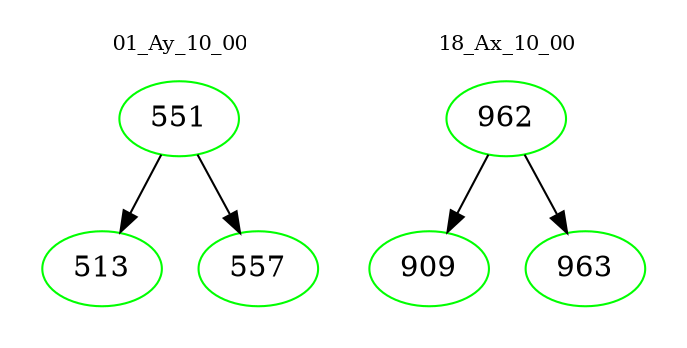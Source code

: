 digraph{
subgraph cluster_0 {
color = white
label = "01_Ay_10_00";
fontsize=10;
T0_551 [label="551", color="green"]
T0_551 -> T0_513 [color="black"]
T0_513 [label="513", color="green"]
T0_551 -> T0_557 [color="black"]
T0_557 [label="557", color="green"]
}
subgraph cluster_1 {
color = white
label = "18_Ax_10_00";
fontsize=10;
T1_962 [label="962", color="green"]
T1_962 -> T1_909 [color="black"]
T1_909 [label="909", color="green"]
T1_962 -> T1_963 [color="black"]
T1_963 [label="963", color="green"]
}
}
